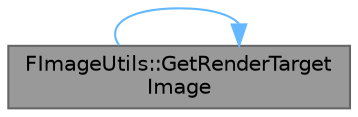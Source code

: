 digraph "FImageUtils::GetRenderTargetImage"
{
 // INTERACTIVE_SVG=YES
 // LATEX_PDF_SIZE
  bgcolor="transparent";
  edge [fontname=Helvetica,fontsize=10,labelfontname=Helvetica,labelfontsize=10];
  node [fontname=Helvetica,fontsize=10,shape=box,height=0.2,width=0.4];
  rankdir="LR";
  Node1 [id="Node000001",label="FImageUtils::GetRenderTarget\lImage",height=0.2,width=0.4,color="gray40", fillcolor="grey60", style="filled", fontcolor="black",tooltip="Get the contents of a RenderTarget into an Image."];
  Node1 -> Node1 [id="edge1_Node000001_Node000001",color="steelblue1",style="solid",tooltip=" "];
}
